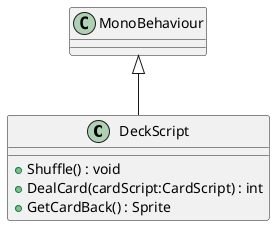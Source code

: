 @startuml
class DeckScript {
    + Shuffle() : void
    + DealCard(cardScript:CardScript) : int
    + GetCardBack() : Sprite
}
MonoBehaviour <|-- DeckScript
@enduml
